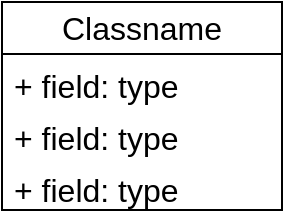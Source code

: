 <mxfile version="22.1.11" type="github">
  <diagram name="第 1 页" id="yQs1_bfuzS3itdi9Ub9Z">
    <mxGraphModel dx="337" dy="433" grid="0" gridSize="10" guides="1" tooltips="1" connect="1" arrows="1" fold="1" page="0" pageScale="1" pageWidth="827" pageHeight="1169" math="0" shadow="0">
      <root>
        <mxCell id="0" />
        <mxCell id="1" parent="0" />
        <mxCell id="PAOmXnmkEnNOCvm42uSD-1" value="Classname" style="swimlane;fontStyle=0;childLayout=stackLayout;horizontal=1;startSize=26;fillColor=none;horizontalStack=0;resizeParent=1;resizeParentMax=0;resizeLast=0;collapsible=1;marginBottom=0;whiteSpace=wrap;html=1;fontSize=16;" vertex="1" parent="1">
          <mxGeometry x="130" y="145" width="140" height="104" as="geometry" />
        </mxCell>
        <mxCell id="PAOmXnmkEnNOCvm42uSD-2" value="+ field: type" style="text;strokeColor=none;fillColor=none;align=left;verticalAlign=top;spacingLeft=4;spacingRight=4;overflow=hidden;rotatable=0;points=[[0,0.5],[1,0.5]];portConstraint=eastwest;whiteSpace=wrap;html=1;fontSize=16;" vertex="1" parent="PAOmXnmkEnNOCvm42uSD-1">
          <mxGeometry y="26" width="140" height="26" as="geometry" />
        </mxCell>
        <mxCell id="PAOmXnmkEnNOCvm42uSD-3" value="+ field: type" style="text;strokeColor=none;fillColor=none;align=left;verticalAlign=top;spacingLeft=4;spacingRight=4;overflow=hidden;rotatable=0;points=[[0,0.5],[1,0.5]];portConstraint=eastwest;whiteSpace=wrap;html=1;fontSize=16;" vertex="1" parent="PAOmXnmkEnNOCvm42uSD-1">
          <mxGeometry y="52" width="140" height="26" as="geometry" />
        </mxCell>
        <mxCell id="PAOmXnmkEnNOCvm42uSD-4" value="+ field: type" style="text;strokeColor=none;fillColor=none;align=left;verticalAlign=top;spacingLeft=4;spacingRight=4;overflow=hidden;rotatable=0;points=[[0,0.5],[1,0.5]];portConstraint=eastwest;whiteSpace=wrap;html=1;fontSize=16;" vertex="1" parent="PAOmXnmkEnNOCvm42uSD-1">
          <mxGeometry y="78" width="140" height="26" as="geometry" />
        </mxCell>
      </root>
    </mxGraphModel>
  </diagram>
</mxfile>

